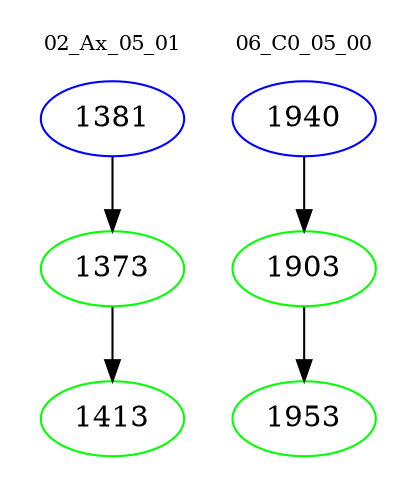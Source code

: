 digraph{
subgraph cluster_0 {
color = white
label = "02_Ax_05_01";
fontsize=10;
T0_1381 [label="1381", color="blue"]
T0_1381 -> T0_1373 [color="black"]
T0_1373 [label="1373", color="green"]
T0_1373 -> T0_1413 [color="black"]
T0_1413 [label="1413", color="green"]
}
subgraph cluster_1 {
color = white
label = "06_C0_05_00";
fontsize=10;
T1_1940 [label="1940", color="blue"]
T1_1940 -> T1_1903 [color="black"]
T1_1903 [label="1903", color="green"]
T1_1903 -> T1_1953 [color="black"]
T1_1953 [label="1953", color="green"]
}
}
